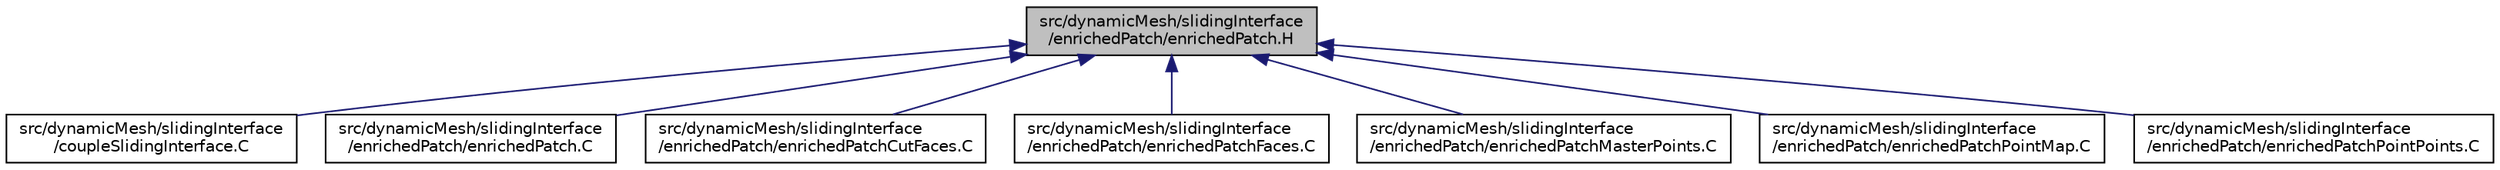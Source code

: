 digraph "src/dynamicMesh/slidingInterface/enrichedPatch/enrichedPatch.H"
{
  bgcolor="transparent";
  edge [fontname="Helvetica",fontsize="10",labelfontname="Helvetica",labelfontsize="10"];
  node [fontname="Helvetica",fontsize="10",shape=record];
  Node1 [label="src/dynamicMesh/slidingInterface\l/enrichedPatch/enrichedPatch.H",height=0.2,width=0.4,color="black", fillcolor="grey75", style="filled", fontcolor="black"];
  Node1 -> Node2 [dir="back",color="midnightblue",fontsize="10",style="solid",fontname="Helvetica"];
  Node2 [label="src/dynamicMesh/slidingInterface\l/coupleSlidingInterface.C",height=0.2,width=0.4,color="black",URL="$a05026.html"];
  Node1 -> Node3 [dir="back",color="midnightblue",fontsize="10",style="solid",fontname="Helvetica"];
  Node3 [label="src/dynamicMesh/slidingInterface\l/enrichedPatch/enrichedPatch.C",height=0.2,width=0.4,color="black",URL="$a05028.html"];
  Node1 -> Node4 [dir="back",color="midnightblue",fontsize="10",style="solid",fontname="Helvetica"];
  Node4 [label="src/dynamicMesh/slidingInterface\l/enrichedPatch/enrichedPatchCutFaces.C",height=0.2,width=0.4,color="black",URL="$a05030.html",tooltip="Calculating cut faces of the enriched patch, together with the addressing into master and slave patch..."];
  Node1 -> Node5 [dir="back",color="midnightblue",fontsize="10",style="solid",fontname="Helvetica"];
  Node5 [label="src/dynamicMesh/slidingInterface\l/enrichedPatch/enrichedPatchFaces.C",height=0.2,width=0.4,color="black",URL="$a05031.html"];
  Node1 -> Node6 [dir="back",color="midnightblue",fontsize="10",style="solid",fontname="Helvetica"];
  Node6 [label="src/dynamicMesh/slidingInterface\l/enrichedPatch/enrichedPatchMasterPoints.C",height=0.2,width=0.4,color="black",URL="$a05032.html"];
  Node1 -> Node7 [dir="back",color="midnightblue",fontsize="10",style="solid",fontname="Helvetica"];
  Node7 [label="src/dynamicMesh/slidingInterface\l/enrichedPatch/enrichedPatchPointMap.C",height=0.2,width=0.4,color="black",URL="$a05033.html"];
  Node1 -> Node8 [dir="back",color="midnightblue",fontsize="10",style="solid",fontname="Helvetica"];
  Node8 [label="src/dynamicMesh/slidingInterface\l/enrichedPatch/enrichedPatchPointPoints.C",height=0.2,width=0.4,color="black",URL="$a05034.html"];
}
